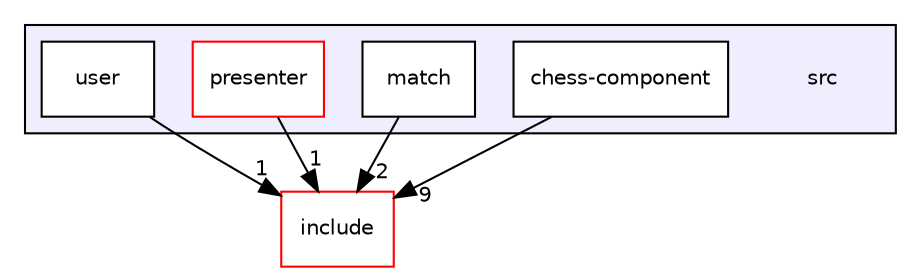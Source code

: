 digraph "src" {
  compound=true
  node [ fontsize="10", fontname="Helvetica"];
  edge [ labelfontsize="10", labelfontname="Helvetica"];
  subgraph clusterdir_68267d1309a1af8e8297ef4c3efbcdba {
    graph [ bgcolor="#eeeeff", pencolor="black", label="" URL="dir_68267d1309a1af8e8297ef4c3efbcdba.html"];
    dir_68267d1309a1af8e8297ef4c3efbcdba [shape=plaintext label="src"];
    dir_dcbeaff212b947156658d32afa5d7dee [shape=box label="chess-component" color="black" fillcolor="white" style="filled" URL="dir_dcbeaff212b947156658d32afa5d7dee.html"];
    dir_5ca2c06c63e9914d3992497c5c78254b [shape=box label="match" color="black" fillcolor="white" style="filled" URL="dir_5ca2c06c63e9914d3992497c5c78254b.html"];
    dir_d337769ce5de9a83a411ae79eae55028 [shape=box label="presenter" color="red" fillcolor="white" style="filled" URL="dir_d337769ce5de9a83a411ae79eae55028.html"];
    dir_8b0164eb0fb74115683f9812cb2f78f0 [shape=box label="user" color="black" fillcolor="white" style="filled" URL="dir_8b0164eb0fb74115683f9812cb2f78f0.html"];
  }
  dir_d44c64559bbebec7f509842c48db8b23 [shape=box label="include" fillcolor="white" style="filled" color="red" URL="dir_d44c64559bbebec7f509842c48db8b23.html"];
  dir_dcbeaff212b947156658d32afa5d7dee->dir_d44c64559bbebec7f509842c48db8b23 [headlabel="9", labeldistance=1.5 headhref="dir_000009_000001.html"];
  dir_8b0164eb0fb74115683f9812cb2f78f0->dir_d44c64559bbebec7f509842c48db8b23 [headlabel="1", labeldistance=1.5 headhref="dir_000015_000001.html"];
  dir_5ca2c06c63e9914d3992497c5c78254b->dir_d44c64559bbebec7f509842c48db8b23 [headlabel="2", labeldistance=1.5 headhref="dir_000012_000001.html"];
  dir_d337769ce5de9a83a411ae79eae55028->dir_d44c64559bbebec7f509842c48db8b23 [headlabel="1", labeldistance=1.5 headhref="dir_000013_000001.html"];
}
